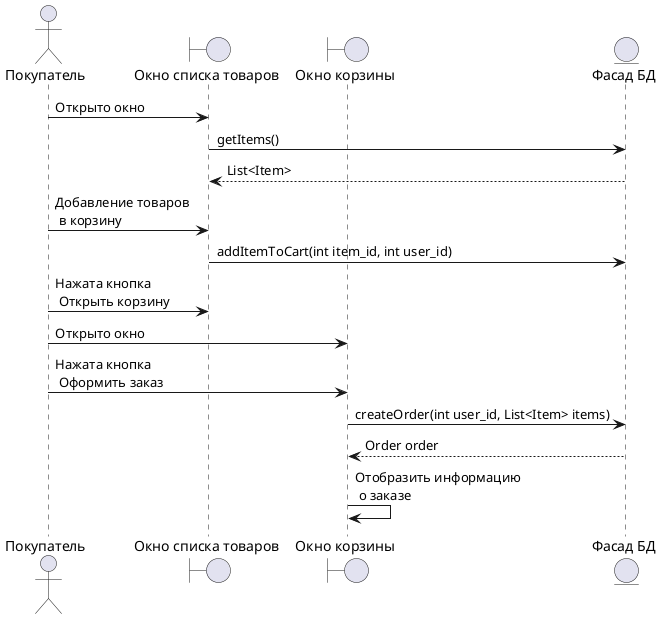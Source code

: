 @startuml Диаграмма последовательности оформления заказа

actor Buyer as "Покупатель"

boundary item_list as "Окно списка товаров"
boundary cart as "Окно корзины"

entity facade as "Фасад БД"

Buyer -> item_list : Открыто окно

item_list -> facade : getItems()
facade --> item_list : List<Item>

Buyer -> item_list : Добавление товаров \n в корзину

item_list -> facade : addItemToCart(int item_id, int user_id)

Buyer -> item_list : Нажата кнопка \n Открыть корзину
Buyer -> cart : Открыто окно

Buyer -> cart : Нажата кнопка \n Оформить заказ
cart -> facade : createOrder(int user_id, List<Item> items)
facade --> cart : Order order
cart -> cart : Отобразить информацию \n о заказе

@enduml
